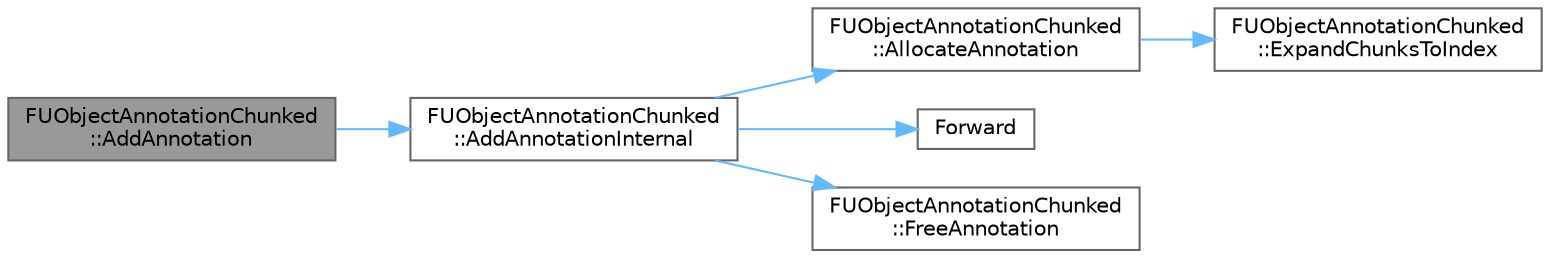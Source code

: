 digraph "FUObjectAnnotationChunked::AddAnnotation"
{
 // INTERACTIVE_SVG=YES
 // LATEX_PDF_SIZE
  bgcolor="transparent";
  edge [fontname=Helvetica,fontsize=10,labelfontname=Helvetica,labelfontsize=10];
  node [fontname=Helvetica,fontsize=10,shape=box,height=0.2,width=0.4];
  rankdir="LR";
  Node1 [id="Node000001",label="FUObjectAnnotationChunked\l::AddAnnotation",height=0.2,width=0.4,color="gray40", fillcolor="grey60", style="filled", fontcolor="black",tooltip="Add an annotation to the annotation list."];
  Node1 -> Node2 [id="edge1_Node000001_Node000002",color="steelblue1",style="solid",tooltip=" "];
  Node2 [id="Node000002",label="FUObjectAnnotationChunked\l::AddAnnotationInternal",height=0.2,width=0.4,color="grey40", fillcolor="white", style="filled",URL="$db/d5f/classFUObjectAnnotationChunked.html#adcbe1170a5199c2a5905aace1f9b86dd",tooltip="Adds a new annotation for the specified index."];
  Node2 -> Node3 [id="edge2_Node000002_Node000003",color="steelblue1",style="solid",tooltip=" "];
  Node3 [id="Node000003",label="FUObjectAnnotationChunked\l::AllocateAnnotation",height=0.2,width=0.4,color="grey40", fillcolor="white", style="filled",URL="$db/d5f/classFUObjectAnnotationChunked.html#a481d9b919e9d3eb9ac9f6c5d08e6bb13",tooltip="Initializes an annotation for the specified index, makes sure the chunk it resides in is allocated."];
  Node3 -> Node4 [id="edge3_Node000003_Node000004",color="steelblue1",style="solid",tooltip=" "];
  Node4 [id="Node000004",label="FUObjectAnnotationChunked\l::ExpandChunksToIndex",height=0.2,width=0.4,color="grey40", fillcolor="white", style="filled",URL="$db/d5f/classFUObjectAnnotationChunked.html#af65ec4e3b69ccbbc4a71755dc5a2abfd",tooltip="Makes sure we have enough chunks to fit the new index."];
  Node2 -> Node5 [id="edge4_Node000002_Node000005",color="steelblue1",style="solid",tooltip=" "];
  Node5 [id="Node000005",label="Forward",height=0.2,width=0.4,color="grey40", fillcolor="white", style="filled",URL="$d4/d24/UnrealTemplate_8h.html#a68f280c1d561a8899a1e9e3ea8405d00",tooltip="Forward will cast a reference to an rvalue reference."];
  Node2 -> Node6 [id="edge5_Node000002_Node000006",color="steelblue1",style="solid",tooltip=" "];
  Node6 [id="Node000006",label="FUObjectAnnotationChunked\l::FreeAnnotation",height=0.2,width=0.4,color="grey40", fillcolor="white", style="filled",URL="$db/d5f/classFUObjectAnnotationChunked.html#a57cf3a80e1b49a54527dfe6969953424",tooltip="Frees the annotation for the specified index."];
}
